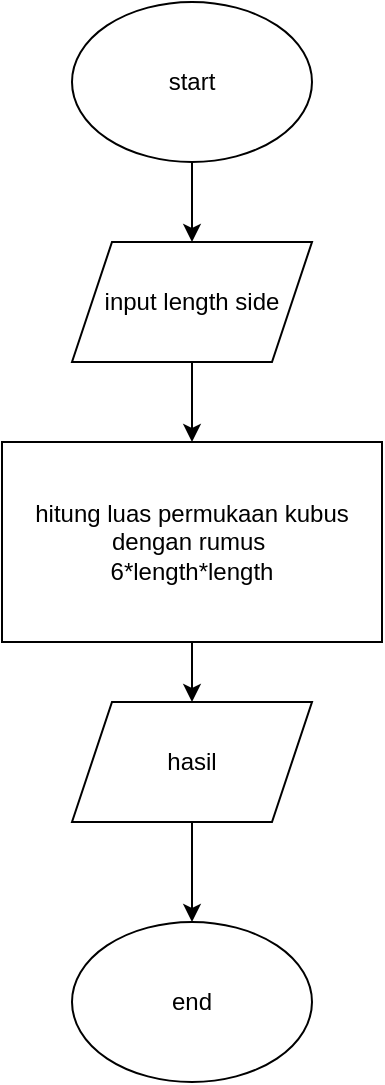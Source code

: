 <mxfile version="20.0.1" type="device"><diagram id="l_aj9TjwdUQNWBB1dnRP" name="Page-1"><mxGraphModel dx="460" dy="752" grid="1" gridSize="10" guides="1" tooltips="1" connect="1" arrows="1" fold="1" page="1" pageScale="1" pageWidth="850" pageHeight="1100" math="0" shadow="0"><root><mxCell id="0"/><mxCell id="1" parent="0"/><mxCell id="BgcKNkVne1drEeGoedQb-11" style="edgeStyle=orthogonalEdgeStyle;rounded=0;orthogonalLoop=1;jettySize=auto;html=1;exitX=0.5;exitY=1;exitDx=0;exitDy=0;entryX=0.5;entryY=0;entryDx=0;entryDy=0;" edge="1" parent="1" source="BgcKNkVne1drEeGoedQb-1" target="BgcKNkVne1drEeGoedQb-2"><mxGeometry relative="1" as="geometry"/></mxCell><mxCell id="BgcKNkVne1drEeGoedQb-1" value="start" style="ellipse;whiteSpace=wrap;html=1;" vertex="1" parent="1"><mxGeometry x="160" y="20" width="120" height="80" as="geometry"/></mxCell><mxCell id="BgcKNkVne1drEeGoedQb-12" style="edgeStyle=orthogonalEdgeStyle;rounded=0;orthogonalLoop=1;jettySize=auto;html=1;exitX=0.5;exitY=1;exitDx=0;exitDy=0;entryX=0.5;entryY=0;entryDx=0;entryDy=0;" edge="1" parent="1" source="BgcKNkVne1drEeGoedQb-2" target="BgcKNkVne1drEeGoedQb-6"><mxGeometry relative="1" as="geometry"/></mxCell><mxCell id="BgcKNkVne1drEeGoedQb-2" value="input length side" style="shape=parallelogram;perimeter=parallelogramPerimeter;whiteSpace=wrap;html=1;fixedSize=1;" vertex="1" parent="1"><mxGeometry x="160" y="140" width="120" height="60" as="geometry"/></mxCell><mxCell id="BgcKNkVne1drEeGoedQb-13" style="edgeStyle=orthogonalEdgeStyle;rounded=0;orthogonalLoop=1;jettySize=auto;html=1;exitX=0.5;exitY=1;exitDx=0;exitDy=0;entryX=0.5;entryY=0;entryDx=0;entryDy=0;" edge="1" parent="1" source="BgcKNkVne1drEeGoedQb-6" target="BgcKNkVne1drEeGoedQb-8"><mxGeometry relative="1" as="geometry"/></mxCell><mxCell id="BgcKNkVne1drEeGoedQb-6" value="hitung luas permukaan kubus dengan rumus&amp;nbsp;&lt;br&gt;6*length*length" style="rounded=0;whiteSpace=wrap;html=1;" vertex="1" parent="1"><mxGeometry x="125" y="240" width="190" height="100" as="geometry"/></mxCell><mxCell id="BgcKNkVne1drEeGoedQb-14" value="" style="edgeStyle=orthogonalEdgeStyle;rounded=0;orthogonalLoop=1;jettySize=auto;html=1;" edge="1" parent="1" source="BgcKNkVne1drEeGoedQb-8" target="BgcKNkVne1drEeGoedQb-9"><mxGeometry relative="1" as="geometry"/></mxCell><mxCell id="BgcKNkVne1drEeGoedQb-8" value="hasil" style="shape=parallelogram;perimeter=parallelogramPerimeter;whiteSpace=wrap;html=1;fixedSize=1;" vertex="1" parent="1"><mxGeometry x="160" y="370" width="120" height="60" as="geometry"/></mxCell><mxCell id="BgcKNkVne1drEeGoedQb-9" value="end" style="ellipse;whiteSpace=wrap;html=1;" vertex="1" parent="1"><mxGeometry x="160" y="480" width="120" height="80" as="geometry"/></mxCell></root></mxGraphModel></diagram></mxfile>